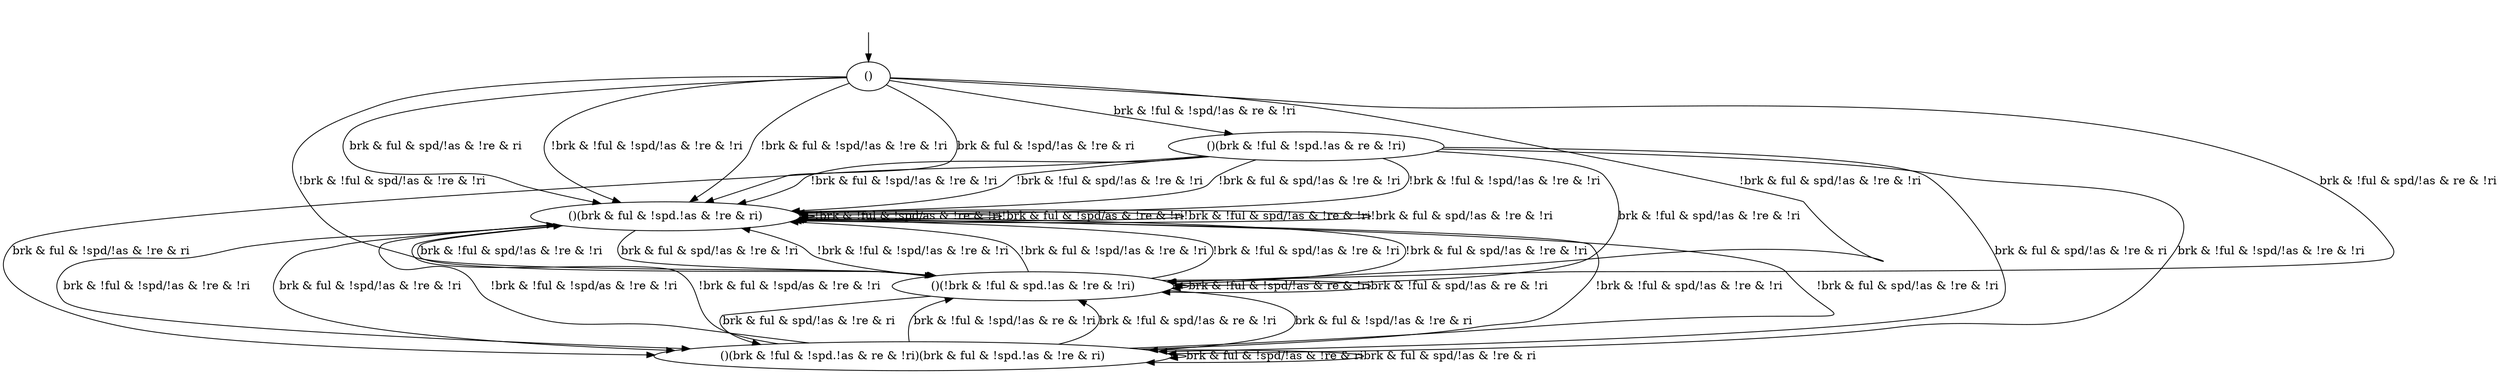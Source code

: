 digraph "examples/newbike2" {
"()" [label="()"];
"()(brk & ful & !spd.!as & !re & ri)" [label="()(brk & ful & !spd.!as & !re & ri)"];
"()(!brk & !ful & spd.!as & !re & !ri)" [label="()(!brk & !ful & spd.!as & !re & !ri)"];
"()(brk & !ful & !spd.!as & re & !ri)" [label="()(brk & !ful & !spd.!as & re & !ri)"];
"()(brk & !ful & !spd.!as & re & !ri)(brk & ful & !spd.!as & !re & ri)" [label="()(brk & !ful & !spd.!as & re & !ri)(brk & ful & !spd.!as & !re & ri)"];
"()" -> "()(brk & ful & !spd.!as & !re & ri)"  [label="brk & ful & !spd/!as & !re & ri"];
"()" -> "()(brk & ful & !spd.!as & !re & ri)"  [label="brk & ful & spd/!as & !re & ri"];
"()" -> "()(!brk & !ful & spd.!as & !re & !ri)"  [label="!brk & !ful & spd/!as & !re & !ri"];
"()" -> "()(!brk & !ful & spd.!as & !re & !ri)"  [label="!brk & ful & spd/!as & !re & !ri"];
"()" -> "()(brk & !ful & !spd.!as & re & !ri)"  [label="brk & !ful & !spd/!as & re & !ri"];
"()" -> "()(!brk & !ful & spd.!as & !re & !ri)"  [label="brk & !ful & spd/!as & re & !ri"];
"()" -> "()(brk & ful & !spd.!as & !re & ri)"  [label="!brk & !ful & !spd/!as & !re & !ri"];
"()" -> "()(brk & ful & !spd.!as & !re & ri)"  [label="!brk & ful & !spd/!as & !re & !ri"];
"()(brk & ful & !spd.!as & !re & ri)" -> "()(!brk & !ful & spd.!as & !re & !ri)"  [label="brk & !ful & spd/!as & !re & !ri"];
"()(brk & ful & !spd.!as & !re & ri)" -> "()(!brk & !ful & spd.!as & !re & !ri)"  [label="brk & ful & spd/!as & !re & !ri"];
"()(brk & ful & !spd.!as & !re & ri)" -> "()(brk & ful & !spd.!as & !re & ri)"  [label="!brk & !ful & !spd/as & !re & !ri"];
"()(brk & ful & !spd.!as & !re & ri)" -> "()(brk & ful & !spd.!as & !re & ri)"  [label="!brk & ful & !spd/as & !re & !ri"];
"()(brk & ful & !spd.!as & !re & ri)" -> "()(brk & ful & !spd.!as & !re & ri)"  [label="!brk & !ful & spd/!as & !re & !ri"];
"()(brk & ful & !spd.!as & !re & ri)" -> "()(brk & ful & !spd.!as & !re & ri)"  [label="!brk & ful & spd/!as & !re & !ri"];
"()(brk & ful & !spd.!as & !re & ri)" -> "()(brk & !ful & !spd.!as & re & !ri)(brk & ful & !spd.!as & !re & ri)"  [label="brk & !ful & !spd/!as & !re & !ri"];
"()(brk & ful & !spd.!as & !re & ri)" -> "()(brk & !ful & !spd.!as & re & !ri)(brk & ful & !spd.!as & !re & ri)"  [label="brk & ful & !spd/!as & !re & !ri"];
"()(!brk & !ful & spd.!as & !re & !ri)" -> "()(!brk & !ful & spd.!as & !re & !ri)"  [label="brk & !ful & !spd/!as & re & !ri"];
"()(!brk & !ful & spd.!as & !re & !ri)" -> "()(!brk & !ful & spd.!as & !re & !ri)"  [label="brk & !ful & spd/!as & re & !ri"];
"()(!brk & !ful & spd.!as & !re & !ri)" -> "()(brk & !ful & !spd.!as & re & !ri)(brk & ful & !spd.!as & !re & ri)"  [label="brk & ful & !spd/!as & !re & ri"];
"()(!brk & !ful & spd.!as & !re & !ri)" -> "()(brk & !ful & !spd.!as & re & !ri)(brk & ful & !spd.!as & !re & ri)"  [label="brk & ful & spd/!as & !re & ri"];
"()(!brk & !ful & spd.!as & !re & !ri)" -> "()(brk & ful & !spd.!as & !re & ri)"  [label="!brk & !ful & !spd/!as & !re & !ri"];
"()(!brk & !ful & spd.!as & !re & !ri)" -> "()(brk & ful & !spd.!as & !re & ri)"  [label="!brk & ful & !spd/!as & !re & !ri"];
"()(!brk & !ful & spd.!as & !re & !ri)" -> "()(brk & ful & !spd.!as & !re & ri)"  [label="!brk & !ful & spd/!as & !re & !ri"];
"()(!brk & !ful & spd.!as & !re & !ri)" -> "()(brk & ful & !spd.!as & !re & ri)"  [label="!brk & ful & spd/!as & !re & !ri"];
"()(brk & !ful & !spd.!as & re & !ri)" -> "()(brk & !ful & !spd.!as & re & !ri)(brk & ful & !spd.!as & !re & ri)"  [label="brk & ful & !spd/!as & !re & ri"];
"()(brk & !ful & !spd.!as & re & !ri)" -> "()(!brk & !ful & spd.!as & !re & !ri)"  [label="brk & !ful & spd/!as & !re & !ri"];
"()(brk & !ful & !spd.!as & re & !ri)" -> "()(brk & !ful & !spd.!as & re & !ri)(brk & ful & !spd.!as & !re & ri)"  [label="brk & ful & spd/!as & !re & ri"];
"()(brk & !ful & !spd.!as & re & !ri)" -> "()(brk & ful & !spd.!as & !re & ri)"  [label="!brk & !ful & !spd/!as & !re & !ri"];
"()(brk & !ful & !spd.!as & re & !ri)" -> "()(brk & ful & !spd.!as & !re & ri)"  [label="!brk & ful & !spd/!as & !re & !ri"];
"()(brk & !ful & !spd.!as & re & !ri)" -> "()(brk & ful & !spd.!as & !re & ri)"  [label="!brk & !ful & spd/!as & !re & !ri"];
"()(brk & !ful & !spd.!as & re & !ri)" -> "()(brk & ful & !spd.!as & !re & ri)"  [label="!brk & ful & spd/!as & !re & !ri"];
"()(brk & !ful & !spd.!as & re & !ri)" -> "()(brk & !ful & !spd.!as & re & !ri)(brk & ful & !spd.!as & !re & ri)"  [label="brk & !ful & !spd/!as & !re & !ri"];
"()(brk & !ful & !spd.!as & re & !ri)(brk & ful & !spd.!as & !re & ri)" -> "()(brk & ful & !spd.!as & !re & ri)"  [label="!brk & !ful & !spd/as & !re & !ri"];
"()(brk & !ful & !spd.!as & re & !ri)(brk & ful & !spd.!as & !re & ri)" -> "()(brk & ful & !spd.!as & !re & ri)"  [label="!brk & ful & !spd/as & !re & !ri"];
"()(brk & !ful & !spd.!as & re & !ri)(brk & ful & !spd.!as & !re & ri)" -> "()(!brk & !ful & spd.!as & !re & !ri)"  [label="brk & !ful & !spd/!as & re & !ri"];
"()(brk & !ful & !spd.!as & re & !ri)(brk & ful & !spd.!as & !re & ri)" -> "()(!brk & !ful & spd.!as & !re & !ri)"  [label="brk & !ful & spd/!as & re & !ri"];
"()(brk & !ful & !spd.!as & re & !ri)(brk & ful & !spd.!as & !re & ri)" -> "()(brk & ful & !spd.!as & !re & ri)"  [label="!brk & !ful & spd/!as & !re & !ri"];
"()(brk & !ful & !spd.!as & re & !ri)(brk & ful & !spd.!as & !re & ri)" -> "()(brk & ful & !spd.!as & !re & ri)"  [label="!brk & ful & spd/!as & !re & !ri"];
"()(brk & !ful & !spd.!as & re & !ri)(brk & ful & !spd.!as & !re & ri)" -> "()(brk & !ful & !spd.!as & re & !ri)(brk & ful & !spd.!as & !re & ri)"  [label="brk & ful & !spd/!as & !re & ri"];
"()(brk & !ful & !spd.!as & re & !ri)(brk & ful & !spd.!as & !re & ri)" -> "()(brk & !ful & !spd.!as & re & !ri)(brk & ful & !spd.!as & !re & ri)"  [label="brk & ful & spd/!as & !re & ri"];
__start0 [label="", shape=none];
__start0 -> "()"  [label=""];
}
